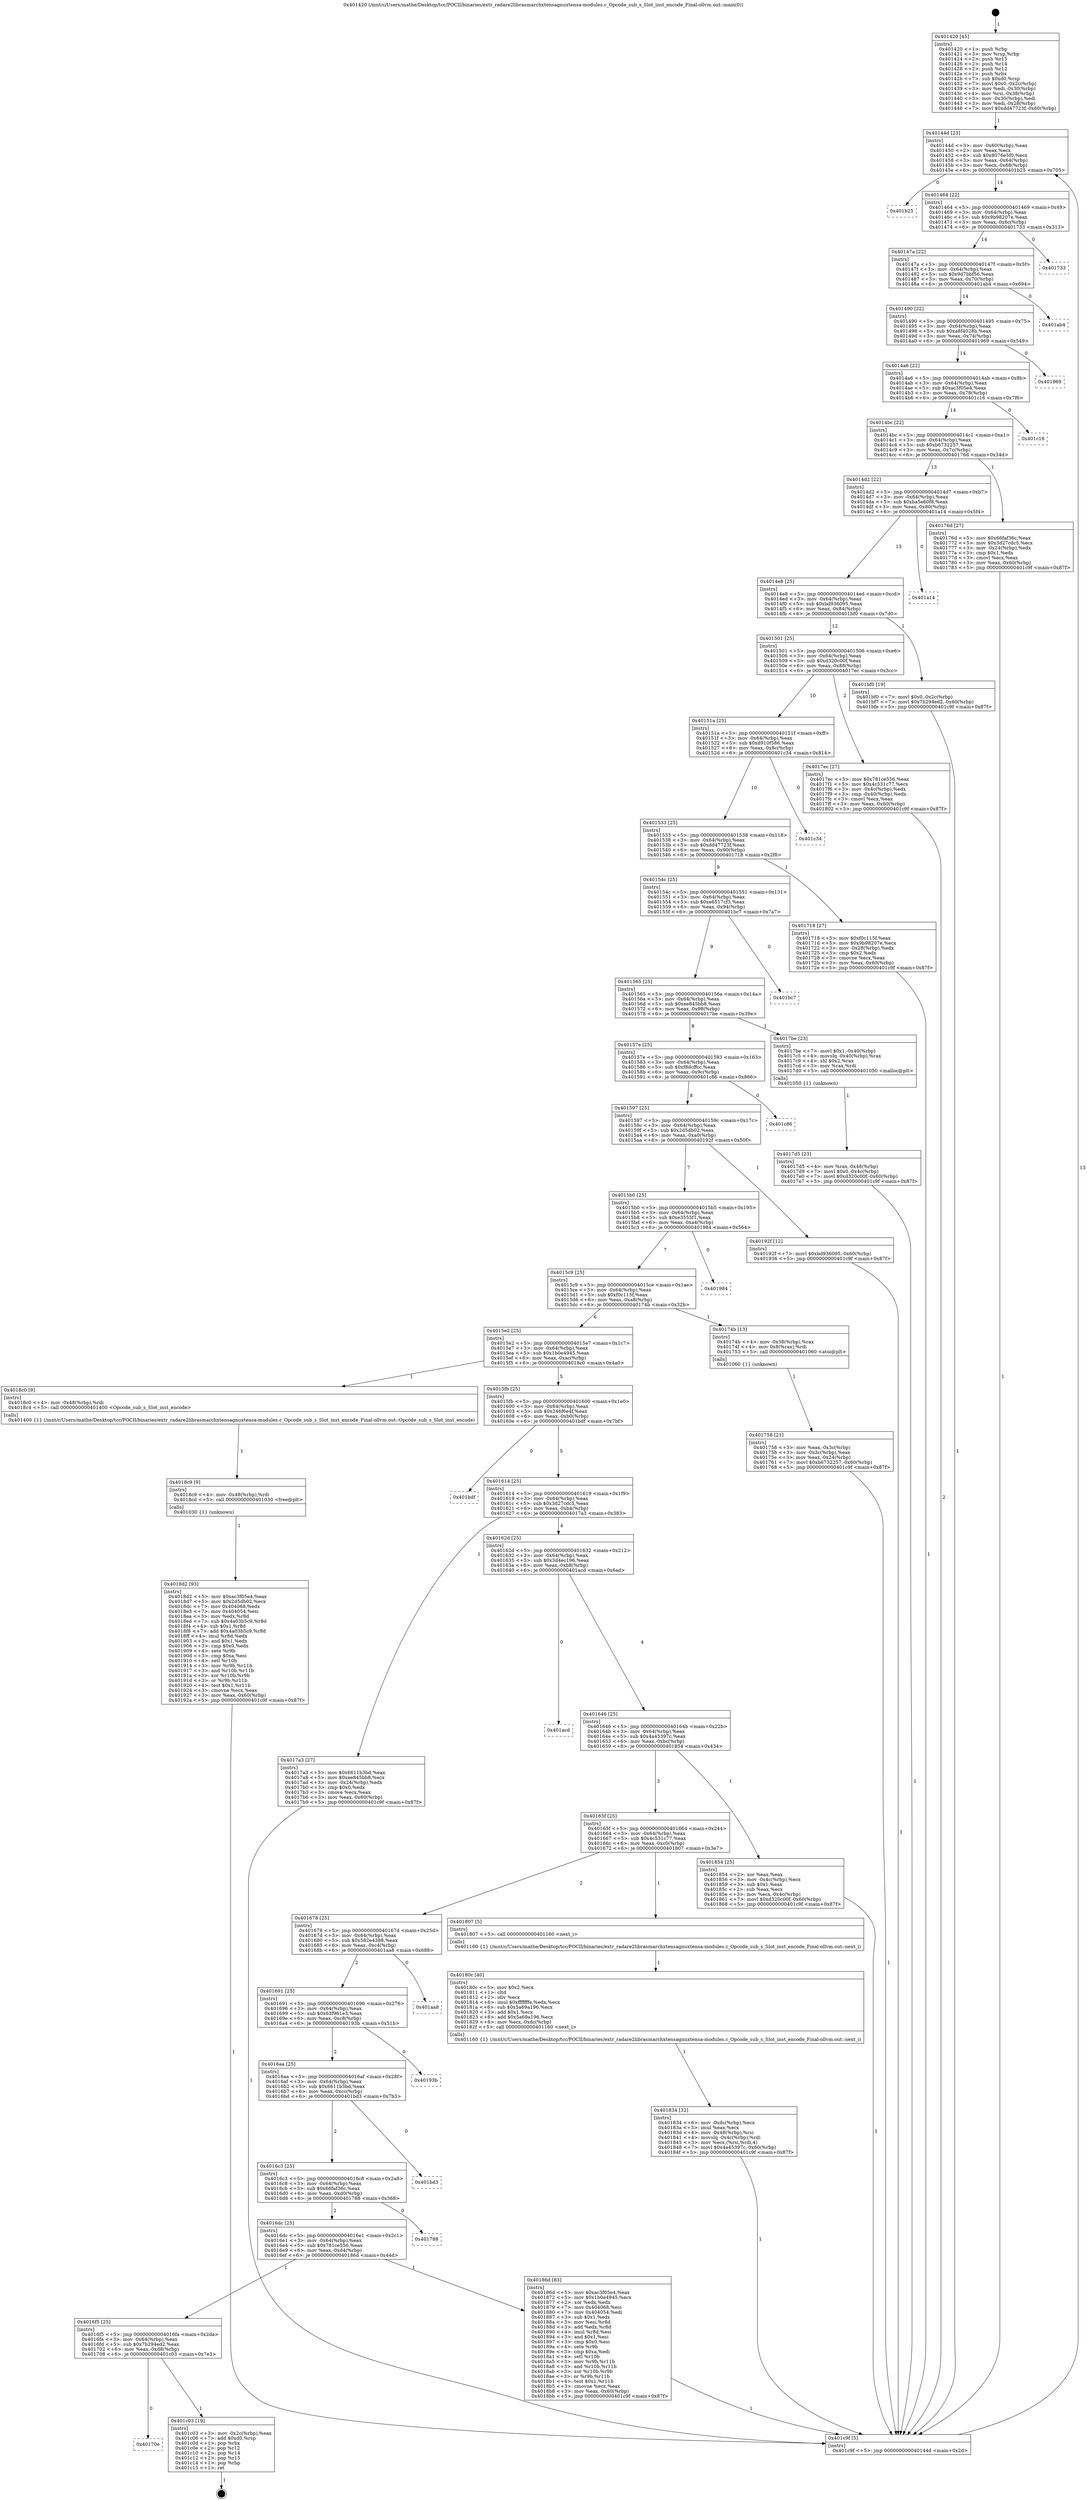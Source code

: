 digraph "0x401420" {
  label = "0x401420 (/mnt/c/Users/mathe/Desktop/tcc/POCII/binaries/extr_radare2librasmarchxtensagnuxtensa-modules.c_Opcode_sub_s_Slot_inst_encode_Final-ollvm.out::main(0))"
  labelloc = "t"
  node[shape=record]

  Entry [label="",width=0.3,height=0.3,shape=circle,fillcolor=black,style=filled]
  "0x40144d" [label="{
     0x40144d [23]\l
     | [instrs]\l
     &nbsp;&nbsp;0x40144d \<+3\>: mov -0x60(%rbp),%eax\l
     &nbsp;&nbsp;0x401450 \<+2\>: mov %eax,%ecx\l
     &nbsp;&nbsp;0x401452 \<+6\>: sub $0x8076e5f0,%ecx\l
     &nbsp;&nbsp;0x401458 \<+3\>: mov %eax,-0x64(%rbp)\l
     &nbsp;&nbsp;0x40145b \<+3\>: mov %ecx,-0x68(%rbp)\l
     &nbsp;&nbsp;0x40145e \<+6\>: je 0000000000401b25 \<main+0x705\>\l
  }"]
  "0x401b25" [label="{
     0x401b25\l
  }", style=dashed]
  "0x401464" [label="{
     0x401464 [22]\l
     | [instrs]\l
     &nbsp;&nbsp;0x401464 \<+5\>: jmp 0000000000401469 \<main+0x49\>\l
     &nbsp;&nbsp;0x401469 \<+3\>: mov -0x64(%rbp),%eax\l
     &nbsp;&nbsp;0x40146c \<+5\>: sub $0x9b98207e,%eax\l
     &nbsp;&nbsp;0x401471 \<+3\>: mov %eax,-0x6c(%rbp)\l
     &nbsp;&nbsp;0x401474 \<+6\>: je 0000000000401733 \<main+0x313\>\l
  }"]
  Exit [label="",width=0.3,height=0.3,shape=circle,fillcolor=black,style=filled,peripheries=2]
  "0x401733" [label="{
     0x401733\l
  }", style=dashed]
  "0x40147a" [label="{
     0x40147a [22]\l
     | [instrs]\l
     &nbsp;&nbsp;0x40147a \<+5\>: jmp 000000000040147f \<main+0x5f\>\l
     &nbsp;&nbsp;0x40147f \<+3\>: mov -0x64(%rbp),%eax\l
     &nbsp;&nbsp;0x401482 \<+5\>: sub $0x9d7bbf56,%eax\l
     &nbsp;&nbsp;0x401487 \<+3\>: mov %eax,-0x70(%rbp)\l
     &nbsp;&nbsp;0x40148a \<+6\>: je 0000000000401ab4 \<main+0x694\>\l
  }"]
  "0x40170e" [label="{
     0x40170e\l
  }", style=dashed]
  "0x401ab4" [label="{
     0x401ab4\l
  }", style=dashed]
  "0x401490" [label="{
     0x401490 [22]\l
     | [instrs]\l
     &nbsp;&nbsp;0x401490 \<+5\>: jmp 0000000000401495 \<main+0x75\>\l
     &nbsp;&nbsp;0x401495 \<+3\>: mov -0x64(%rbp),%eax\l
     &nbsp;&nbsp;0x401498 \<+5\>: sub $0xa8f4028b,%eax\l
     &nbsp;&nbsp;0x40149d \<+3\>: mov %eax,-0x74(%rbp)\l
     &nbsp;&nbsp;0x4014a0 \<+6\>: je 0000000000401969 \<main+0x549\>\l
  }"]
  "0x401c03" [label="{
     0x401c03 [19]\l
     | [instrs]\l
     &nbsp;&nbsp;0x401c03 \<+3\>: mov -0x2c(%rbp),%eax\l
     &nbsp;&nbsp;0x401c06 \<+7\>: add $0xd0,%rsp\l
     &nbsp;&nbsp;0x401c0d \<+1\>: pop %rbx\l
     &nbsp;&nbsp;0x401c0e \<+2\>: pop %r12\l
     &nbsp;&nbsp;0x401c10 \<+2\>: pop %r14\l
     &nbsp;&nbsp;0x401c12 \<+2\>: pop %r15\l
     &nbsp;&nbsp;0x401c14 \<+1\>: pop %rbp\l
     &nbsp;&nbsp;0x401c15 \<+1\>: ret\l
  }"]
  "0x401969" [label="{
     0x401969\l
  }", style=dashed]
  "0x4014a6" [label="{
     0x4014a6 [22]\l
     | [instrs]\l
     &nbsp;&nbsp;0x4014a6 \<+5\>: jmp 00000000004014ab \<main+0x8b\>\l
     &nbsp;&nbsp;0x4014ab \<+3\>: mov -0x64(%rbp),%eax\l
     &nbsp;&nbsp;0x4014ae \<+5\>: sub $0xac3f05e4,%eax\l
     &nbsp;&nbsp;0x4014b3 \<+3\>: mov %eax,-0x78(%rbp)\l
     &nbsp;&nbsp;0x4014b6 \<+6\>: je 0000000000401c16 \<main+0x7f6\>\l
  }"]
  "0x4018d2" [label="{
     0x4018d2 [93]\l
     | [instrs]\l
     &nbsp;&nbsp;0x4018d2 \<+5\>: mov $0xac3f05e4,%eax\l
     &nbsp;&nbsp;0x4018d7 \<+5\>: mov $0x2d5db02,%ecx\l
     &nbsp;&nbsp;0x4018dc \<+7\>: mov 0x404068,%edx\l
     &nbsp;&nbsp;0x4018e3 \<+7\>: mov 0x404054,%esi\l
     &nbsp;&nbsp;0x4018ea \<+3\>: mov %edx,%r8d\l
     &nbsp;&nbsp;0x4018ed \<+7\>: sub $0x4a03b5c9,%r8d\l
     &nbsp;&nbsp;0x4018f4 \<+4\>: sub $0x1,%r8d\l
     &nbsp;&nbsp;0x4018f8 \<+7\>: add $0x4a03b5c9,%r8d\l
     &nbsp;&nbsp;0x4018ff \<+4\>: imul %r8d,%edx\l
     &nbsp;&nbsp;0x401903 \<+3\>: and $0x1,%edx\l
     &nbsp;&nbsp;0x401906 \<+3\>: cmp $0x0,%edx\l
     &nbsp;&nbsp;0x401909 \<+4\>: sete %r9b\l
     &nbsp;&nbsp;0x40190d \<+3\>: cmp $0xa,%esi\l
     &nbsp;&nbsp;0x401910 \<+4\>: setl %r10b\l
     &nbsp;&nbsp;0x401914 \<+3\>: mov %r9b,%r11b\l
     &nbsp;&nbsp;0x401917 \<+3\>: and %r10b,%r11b\l
     &nbsp;&nbsp;0x40191a \<+3\>: xor %r10b,%r9b\l
     &nbsp;&nbsp;0x40191d \<+3\>: or %r9b,%r11b\l
     &nbsp;&nbsp;0x401920 \<+4\>: test $0x1,%r11b\l
     &nbsp;&nbsp;0x401924 \<+3\>: cmovne %ecx,%eax\l
     &nbsp;&nbsp;0x401927 \<+3\>: mov %eax,-0x60(%rbp)\l
     &nbsp;&nbsp;0x40192a \<+5\>: jmp 0000000000401c9f \<main+0x87f\>\l
  }"]
  "0x401c16" [label="{
     0x401c16\l
  }", style=dashed]
  "0x4014bc" [label="{
     0x4014bc [22]\l
     | [instrs]\l
     &nbsp;&nbsp;0x4014bc \<+5\>: jmp 00000000004014c1 \<main+0xa1\>\l
     &nbsp;&nbsp;0x4014c1 \<+3\>: mov -0x64(%rbp),%eax\l
     &nbsp;&nbsp;0x4014c4 \<+5\>: sub $0xb6732257,%eax\l
     &nbsp;&nbsp;0x4014c9 \<+3\>: mov %eax,-0x7c(%rbp)\l
     &nbsp;&nbsp;0x4014cc \<+6\>: je 000000000040176d \<main+0x34d\>\l
  }"]
  "0x4018c9" [label="{
     0x4018c9 [9]\l
     | [instrs]\l
     &nbsp;&nbsp;0x4018c9 \<+4\>: mov -0x48(%rbp),%rdi\l
     &nbsp;&nbsp;0x4018cd \<+5\>: call 0000000000401030 \<free@plt\>\l
     | [calls]\l
     &nbsp;&nbsp;0x401030 \{1\} (unknown)\l
  }"]
  "0x40176d" [label="{
     0x40176d [27]\l
     | [instrs]\l
     &nbsp;&nbsp;0x40176d \<+5\>: mov $0x66faf36c,%eax\l
     &nbsp;&nbsp;0x401772 \<+5\>: mov $0x3d27cdc5,%ecx\l
     &nbsp;&nbsp;0x401777 \<+3\>: mov -0x24(%rbp),%edx\l
     &nbsp;&nbsp;0x40177a \<+3\>: cmp $0x1,%edx\l
     &nbsp;&nbsp;0x40177d \<+3\>: cmovl %ecx,%eax\l
     &nbsp;&nbsp;0x401780 \<+3\>: mov %eax,-0x60(%rbp)\l
     &nbsp;&nbsp;0x401783 \<+5\>: jmp 0000000000401c9f \<main+0x87f\>\l
  }"]
  "0x4014d2" [label="{
     0x4014d2 [22]\l
     | [instrs]\l
     &nbsp;&nbsp;0x4014d2 \<+5\>: jmp 00000000004014d7 \<main+0xb7\>\l
     &nbsp;&nbsp;0x4014d7 \<+3\>: mov -0x64(%rbp),%eax\l
     &nbsp;&nbsp;0x4014da \<+5\>: sub $0xba5e60f8,%eax\l
     &nbsp;&nbsp;0x4014df \<+3\>: mov %eax,-0x80(%rbp)\l
     &nbsp;&nbsp;0x4014e2 \<+6\>: je 0000000000401a14 \<main+0x5f4\>\l
  }"]
  "0x4016f5" [label="{
     0x4016f5 [25]\l
     | [instrs]\l
     &nbsp;&nbsp;0x4016f5 \<+5\>: jmp 00000000004016fa \<main+0x2da\>\l
     &nbsp;&nbsp;0x4016fa \<+3\>: mov -0x64(%rbp),%eax\l
     &nbsp;&nbsp;0x4016fd \<+5\>: sub $0x7b294ed2,%eax\l
     &nbsp;&nbsp;0x401702 \<+6\>: mov %eax,-0xd8(%rbp)\l
     &nbsp;&nbsp;0x401708 \<+6\>: je 0000000000401c03 \<main+0x7e3\>\l
  }"]
  "0x401a14" [label="{
     0x401a14\l
  }", style=dashed]
  "0x4014e8" [label="{
     0x4014e8 [25]\l
     | [instrs]\l
     &nbsp;&nbsp;0x4014e8 \<+5\>: jmp 00000000004014ed \<main+0xcd\>\l
     &nbsp;&nbsp;0x4014ed \<+3\>: mov -0x64(%rbp),%eax\l
     &nbsp;&nbsp;0x4014f0 \<+5\>: sub $0xbd936095,%eax\l
     &nbsp;&nbsp;0x4014f5 \<+6\>: mov %eax,-0x84(%rbp)\l
     &nbsp;&nbsp;0x4014fb \<+6\>: je 0000000000401bf0 \<main+0x7d0\>\l
  }"]
  "0x40186d" [label="{
     0x40186d [83]\l
     | [instrs]\l
     &nbsp;&nbsp;0x40186d \<+5\>: mov $0xac3f05e4,%eax\l
     &nbsp;&nbsp;0x401872 \<+5\>: mov $0x1b0e4945,%ecx\l
     &nbsp;&nbsp;0x401877 \<+2\>: xor %edx,%edx\l
     &nbsp;&nbsp;0x401879 \<+7\>: mov 0x404068,%esi\l
     &nbsp;&nbsp;0x401880 \<+7\>: mov 0x404054,%edi\l
     &nbsp;&nbsp;0x401887 \<+3\>: sub $0x1,%edx\l
     &nbsp;&nbsp;0x40188a \<+3\>: mov %esi,%r8d\l
     &nbsp;&nbsp;0x40188d \<+3\>: add %edx,%r8d\l
     &nbsp;&nbsp;0x401890 \<+4\>: imul %r8d,%esi\l
     &nbsp;&nbsp;0x401894 \<+3\>: and $0x1,%esi\l
     &nbsp;&nbsp;0x401897 \<+3\>: cmp $0x0,%esi\l
     &nbsp;&nbsp;0x40189a \<+4\>: sete %r9b\l
     &nbsp;&nbsp;0x40189e \<+3\>: cmp $0xa,%edi\l
     &nbsp;&nbsp;0x4018a1 \<+4\>: setl %r10b\l
     &nbsp;&nbsp;0x4018a5 \<+3\>: mov %r9b,%r11b\l
     &nbsp;&nbsp;0x4018a8 \<+3\>: and %r10b,%r11b\l
     &nbsp;&nbsp;0x4018ab \<+3\>: xor %r10b,%r9b\l
     &nbsp;&nbsp;0x4018ae \<+3\>: or %r9b,%r11b\l
     &nbsp;&nbsp;0x4018b1 \<+4\>: test $0x1,%r11b\l
     &nbsp;&nbsp;0x4018b5 \<+3\>: cmovne %ecx,%eax\l
     &nbsp;&nbsp;0x4018b8 \<+3\>: mov %eax,-0x60(%rbp)\l
     &nbsp;&nbsp;0x4018bb \<+5\>: jmp 0000000000401c9f \<main+0x87f\>\l
  }"]
  "0x401bf0" [label="{
     0x401bf0 [19]\l
     | [instrs]\l
     &nbsp;&nbsp;0x401bf0 \<+7\>: movl $0x0,-0x2c(%rbp)\l
     &nbsp;&nbsp;0x401bf7 \<+7\>: movl $0x7b294ed2,-0x60(%rbp)\l
     &nbsp;&nbsp;0x401bfe \<+5\>: jmp 0000000000401c9f \<main+0x87f\>\l
  }"]
  "0x401501" [label="{
     0x401501 [25]\l
     | [instrs]\l
     &nbsp;&nbsp;0x401501 \<+5\>: jmp 0000000000401506 \<main+0xe6\>\l
     &nbsp;&nbsp;0x401506 \<+3\>: mov -0x64(%rbp),%eax\l
     &nbsp;&nbsp;0x401509 \<+5\>: sub $0xd320c00f,%eax\l
     &nbsp;&nbsp;0x40150e \<+6\>: mov %eax,-0x88(%rbp)\l
     &nbsp;&nbsp;0x401514 \<+6\>: je 00000000004017ec \<main+0x3cc\>\l
  }"]
  "0x4016dc" [label="{
     0x4016dc [25]\l
     | [instrs]\l
     &nbsp;&nbsp;0x4016dc \<+5\>: jmp 00000000004016e1 \<main+0x2c1\>\l
     &nbsp;&nbsp;0x4016e1 \<+3\>: mov -0x64(%rbp),%eax\l
     &nbsp;&nbsp;0x4016e4 \<+5\>: sub $0x781ce556,%eax\l
     &nbsp;&nbsp;0x4016e9 \<+6\>: mov %eax,-0xd4(%rbp)\l
     &nbsp;&nbsp;0x4016ef \<+6\>: je 000000000040186d \<main+0x44d\>\l
  }"]
  "0x4017ec" [label="{
     0x4017ec [27]\l
     | [instrs]\l
     &nbsp;&nbsp;0x4017ec \<+5\>: mov $0x781ce556,%eax\l
     &nbsp;&nbsp;0x4017f1 \<+5\>: mov $0x4c531c77,%ecx\l
     &nbsp;&nbsp;0x4017f6 \<+3\>: mov -0x4c(%rbp),%edx\l
     &nbsp;&nbsp;0x4017f9 \<+3\>: cmp -0x40(%rbp),%edx\l
     &nbsp;&nbsp;0x4017fc \<+3\>: cmovl %ecx,%eax\l
     &nbsp;&nbsp;0x4017ff \<+3\>: mov %eax,-0x60(%rbp)\l
     &nbsp;&nbsp;0x401802 \<+5\>: jmp 0000000000401c9f \<main+0x87f\>\l
  }"]
  "0x40151a" [label="{
     0x40151a [25]\l
     | [instrs]\l
     &nbsp;&nbsp;0x40151a \<+5\>: jmp 000000000040151f \<main+0xff\>\l
     &nbsp;&nbsp;0x40151f \<+3\>: mov -0x64(%rbp),%eax\l
     &nbsp;&nbsp;0x401522 \<+5\>: sub $0xd910f586,%eax\l
     &nbsp;&nbsp;0x401527 \<+6\>: mov %eax,-0x8c(%rbp)\l
     &nbsp;&nbsp;0x40152d \<+6\>: je 0000000000401c34 \<main+0x814\>\l
  }"]
  "0x401788" [label="{
     0x401788\l
  }", style=dashed]
  "0x401c34" [label="{
     0x401c34\l
  }", style=dashed]
  "0x401533" [label="{
     0x401533 [25]\l
     | [instrs]\l
     &nbsp;&nbsp;0x401533 \<+5\>: jmp 0000000000401538 \<main+0x118\>\l
     &nbsp;&nbsp;0x401538 \<+3\>: mov -0x64(%rbp),%eax\l
     &nbsp;&nbsp;0x40153b \<+5\>: sub $0xdd47723f,%eax\l
     &nbsp;&nbsp;0x401540 \<+6\>: mov %eax,-0x90(%rbp)\l
     &nbsp;&nbsp;0x401546 \<+6\>: je 0000000000401718 \<main+0x2f8\>\l
  }"]
  "0x4016c3" [label="{
     0x4016c3 [25]\l
     | [instrs]\l
     &nbsp;&nbsp;0x4016c3 \<+5\>: jmp 00000000004016c8 \<main+0x2a8\>\l
     &nbsp;&nbsp;0x4016c8 \<+3\>: mov -0x64(%rbp),%eax\l
     &nbsp;&nbsp;0x4016cb \<+5\>: sub $0x66faf36c,%eax\l
     &nbsp;&nbsp;0x4016d0 \<+6\>: mov %eax,-0xd0(%rbp)\l
     &nbsp;&nbsp;0x4016d6 \<+6\>: je 0000000000401788 \<main+0x368\>\l
  }"]
  "0x401718" [label="{
     0x401718 [27]\l
     | [instrs]\l
     &nbsp;&nbsp;0x401718 \<+5\>: mov $0xf0c115f,%eax\l
     &nbsp;&nbsp;0x40171d \<+5\>: mov $0x9b98207e,%ecx\l
     &nbsp;&nbsp;0x401722 \<+3\>: mov -0x28(%rbp),%edx\l
     &nbsp;&nbsp;0x401725 \<+3\>: cmp $0x2,%edx\l
     &nbsp;&nbsp;0x401728 \<+3\>: cmovne %ecx,%eax\l
     &nbsp;&nbsp;0x40172b \<+3\>: mov %eax,-0x60(%rbp)\l
     &nbsp;&nbsp;0x40172e \<+5\>: jmp 0000000000401c9f \<main+0x87f\>\l
  }"]
  "0x40154c" [label="{
     0x40154c [25]\l
     | [instrs]\l
     &nbsp;&nbsp;0x40154c \<+5\>: jmp 0000000000401551 \<main+0x131\>\l
     &nbsp;&nbsp;0x401551 \<+3\>: mov -0x64(%rbp),%eax\l
     &nbsp;&nbsp;0x401554 \<+5\>: sub $0xe6517cf3,%eax\l
     &nbsp;&nbsp;0x401559 \<+6\>: mov %eax,-0x94(%rbp)\l
     &nbsp;&nbsp;0x40155f \<+6\>: je 0000000000401bc7 \<main+0x7a7\>\l
  }"]
  "0x401c9f" [label="{
     0x401c9f [5]\l
     | [instrs]\l
     &nbsp;&nbsp;0x401c9f \<+5\>: jmp 000000000040144d \<main+0x2d\>\l
  }"]
  "0x401420" [label="{
     0x401420 [45]\l
     | [instrs]\l
     &nbsp;&nbsp;0x401420 \<+1\>: push %rbp\l
     &nbsp;&nbsp;0x401421 \<+3\>: mov %rsp,%rbp\l
     &nbsp;&nbsp;0x401424 \<+2\>: push %r15\l
     &nbsp;&nbsp;0x401426 \<+2\>: push %r14\l
     &nbsp;&nbsp;0x401428 \<+2\>: push %r12\l
     &nbsp;&nbsp;0x40142a \<+1\>: push %rbx\l
     &nbsp;&nbsp;0x40142b \<+7\>: sub $0xd0,%rsp\l
     &nbsp;&nbsp;0x401432 \<+7\>: movl $0x0,-0x2c(%rbp)\l
     &nbsp;&nbsp;0x401439 \<+3\>: mov %edi,-0x30(%rbp)\l
     &nbsp;&nbsp;0x40143c \<+4\>: mov %rsi,-0x38(%rbp)\l
     &nbsp;&nbsp;0x401440 \<+3\>: mov -0x30(%rbp),%edi\l
     &nbsp;&nbsp;0x401443 \<+3\>: mov %edi,-0x28(%rbp)\l
     &nbsp;&nbsp;0x401446 \<+7\>: movl $0xdd47723f,-0x60(%rbp)\l
  }"]
  "0x401bd3" [label="{
     0x401bd3\l
  }", style=dashed]
  "0x401bc7" [label="{
     0x401bc7\l
  }", style=dashed]
  "0x401565" [label="{
     0x401565 [25]\l
     | [instrs]\l
     &nbsp;&nbsp;0x401565 \<+5\>: jmp 000000000040156a \<main+0x14a\>\l
     &nbsp;&nbsp;0x40156a \<+3\>: mov -0x64(%rbp),%eax\l
     &nbsp;&nbsp;0x40156d \<+5\>: sub $0xee845bb8,%eax\l
     &nbsp;&nbsp;0x401572 \<+6\>: mov %eax,-0x98(%rbp)\l
     &nbsp;&nbsp;0x401578 \<+6\>: je 00000000004017be \<main+0x39e\>\l
  }"]
  "0x4016aa" [label="{
     0x4016aa [25]\l
     | [instrs]\l
     &nbsp;&nbsp;0x4016aa \<+5\>: jmp 00000000004016af \<main+0x28f\>\l
     &nbsp;&nbsp;0x4016af \<+3\>: mov -0x64(%rbp),%eax\l
     &nbsp;&nbsp;0x4016b2 \<+5\>: sub $0x6611b3bd,%eax\l
     &nbsp;&nbsp;0x4016b7 \<+6\>: mov %eax,-0xcc(%rbp)\l
     &nbsp;&nbsp;0x4016bd \<+6\>: je 0000000000401bd3 \<main+0x7b3\>\l
  }"]
  "0x4017be" [label="{
     0x4017be [23]\l
     | [instrs]\l
     &nbsp;&nbsp;0x4017be \<+7\>: movl $0x1,-0x40(%rbp)\l
     &nbsp;&nbsp;0x4017c5 \<+4\>: movslq -0x40(%rbp),%rax\l
     &nbsp;&nbsp;0x4017c9 \<+4\>: shl $0x2,%rax\l
     &nbsp;&nbsp;0x4017cd \<+3\>: mov %rax,%rdi\l
     &nbsp;&nbsp;0x4017d0 \<+5\>: call 0000000000401050 \<malloc@plt\>\l
     | [calls]\l
     &nbsp;&nbsp;0x401050 \{1\} (unknown)\l
  }"]
  "0x40157e" [label="{
     0x40157e [25]\l
     | [instrs]\l
     &nbsp;&nbsp;0x40157e \<+5\>: jmp 0000000000401583 \<main+0x163\>\l
     &nbsp;&nbsp;0x401583 \<+3\>: mov -0x64(%rbp),%eax\l
     &nbsp;&nbsp;0x401586 \<+5\>: sub $0xf8dcffcc,%eax\l
     &nbsp;&nbsp;0x40158b \<+6\>: mov %eax,-0x9c(%rbp)\l
     &nbsp;&nbsp;0x401591 \<+6\>: je 0000000000401c86 \<main+0x866\>\l
  }"]
  "0x40193b" [label="{
     0x40193b\l
  }", style=dashed]
  "0x401c86" [label="{
     0x401c86\l
  }", style=dashed]
  "0x401597" [label="{
     0x401597 [25]\l
     | [instrs]\l
     &nbsp;&nbsp;0x401597 \<+5\>: jmp 000000000040159c \<main+0x17c\>\l
     &nbsp;&nbsp;0x40159c \<+3\>: mov -0x64(%rbp),%eax\l
     &nbsp;&nbsp;0x40159f \<+5\>: sub $0x2d5db02,%eax\l
     &nbsp;&nbsp;0x4015a4 \<+6\>: mov %eax,-0xa0(%rbp)\l
     &nbsp;&nbsp;0x4015aa \<+6\>: je 000000000040192f \<main+0x50f\>\l
  }"]
  "0x401691" [label="{
     0x401691 [25]\l
     | [instrs]\l
     &nbsp;&nbsp;0x401691 \<+5\>: jmp 0000000000401696 \<main+0x276\>\l
     &nbsp;&nbsp;0x401696 \<+3\>: mov -0x64(%rbp),%eax\l
     &nbsp;&nbsp;0x401699 \<+5\>: sub $0x63f961e3,%eax\l
     &nbsp;&nbsp;0x40169e \<+6\>: mov %eax,-0xc8(%rbp)\l
     &nbsp;&nbsp;0x4016a4 \<+6\>: je 000000000040193b \<main+0x51b\>\l
  }"]
  "0x40192f" [label="{
     0x40192f [12]\l
     | [instrs]\l
     &nbsp;&nbsp;0x40192f \<+7\>: movl $0xbd936095,-0x60(%rbp)\l
     &nbsp;&nbsp;0x401936 \<+5\>: jmp 0000000000401c9f \<main+0x87f\>\l
  }"]
  "0x4015b0" [label="{
     0x4015b0 [25]\l
     | [instrs]\l
     &nbsp;&nbsp;0x4015b0 \<+5\>: jmp 00000000004015b5 \<main+0x195\>\l
     &nbsp;&nbsp;0x4015b5 \<+3\>: mov -0x64(%rbp),%eax\l
     &nbsp;&nbsp;0x4015b8 \<+5\>: sub $0xe3555f1,%eax\l
     &nbsp;&nbsp;0x4015bd \<+6\>: mov %eax,-0xa4(%rbp)\l
     &nbsp;&nbsp;0x4015c3 \<+6\>: je 0000000000401984 \<main+0x564\>\l
  }"]
  "0x401aa8" [label="{
     0x401aa8\l
  }", style=dashed]
  "0x401984" [label="{
     0x401984\l
  }", style=dashed]
  "0x4015c9" [label="{
     0x4015c9 [25]\l
     | [instrs]\l
     &nbsp;&nbsp;0x4015c9 \<+5\>: jmp 00000000004015ce \<main+0x1ae\>\l
     &nbsp;&nbsp;0x4015ce \<+3\>: mov -0x64(%rbp),%eax\l
     &nbsp;&nbsp;0x4015d1 \<+5\>: sub $0xf0c115f,%eax\l
     &nbsp;&nbsp;0x4015d6 \<+6\>: mov %eax,-0xa8(%rbp)\l
     &nbsp;&nbsp;0x4015dc \<+6\>: je 000000000040174b \<main+0x32b\>\l
  }"]
  "0x401834" [label="{
     0x401834 [32]\l
     | [instrs]\l
     &nbsp;&nbsp;0x401834 \<+6\>: mov -0xdc(%rbp),%ecx\l
     &nbsp;&nbsp;0x40183a \<+3\>: imul %eax,%ecx\l
     &nbsp;&nbsp;0x40183d \<+4\>: mov -0x48(%rbp),%rsi\l
     &nbsp;&nbsp;0x401841 \<+4\>: movslq -0x4c(%rbp),%rdi\l
     &nbsp;&nbsp;0x401845 \<+3\>: mov %ecx,(%rsi,%rdi,4)\l
     &nbsp;&nbsp;0x401848 \<+7\>: movl $0x4a45397c,-0x60(%rbp)\l
     &nbsp;&nbsp;0x40184f \<+5\>: jmp 0000000000401c9f \<main+0x87f\>\l
  }"]
  "0x40174b" [label="{
     0x40174b [13]\l
     | [instrs]\l
     &nbsp;&nbsp;0x40174b \<+4\>: mov -0x38(%rbp),%rax\l
     &nbsp;&nbsp;0x40174f \<+4\>: mov 0x8(%rax),%rdi\l
     &nbsp;&nbsp;0x401753 \<+5\>: call 0000000000401060 \<atoi@plt\>\l
     | [calls]\l
     &nbsp;&nbsp;0x401060 \{1\} (unknown)\l
  }"]
  "0x4015e2" [label="{
     0x4015e2 [25]\l
     | [instrs]\l
     &nbsp;&nbsp;0x4015e2 \<+5\>: jmp 00000000004015e7 \<main+0x1c7\>\l
     &nbsp;&nbsp;0x4015e7 \<+3\>: mov -0x64(%rbp),%eax\l
     &nbsp;&nbsp;0x4015ea \<+5\>: sub $0x1b0e4945,%eax\l
     &nbsp;&nbsp;0x4015ef \<+6\>: mov %eax,-0xac(%rbp)\l
     &nbsp;&nbsp;0x4015f5 \<+6\>: je 00000000004018c0 \<main+0x4a0\>\l
  }"]
  "0x401758" [label="{
     0x401758 [21]\l
     | [instrs]\l
     &nbsp;&nbsp;0x401758 \<+3\>: mov %eax,-0x3c(%rbp)\l
     &nbsp;&nbsp;0x40175b \<+3\>: mov -0x3c(%rbp),%eax\l
     &nbsp;&nbsp;0x40175e \<+3\>: mov %eax,-0x24(%rbp)\l
     &nbsp;&nbsp;0x401761 \<+7\>: movl $0xb6732257,-0x60(%rbp)\l
     &nbsp;&nbsp;0x401768 \<+5\>: jmp 0000000000401c9f \<main+0x87f\>\l
  }"]
  "0x40180c" [label="{
     0x40180c [40]\l
     | [instrs]\l
     &nbsp;&nbsp;0x40180c \<+5\>: mov $0x2,%ecx\l
     &nbsp;&nbsp;0x401811 \<+1\>: cltd\l
     &nbsp;&nbsp;0x401812 \<+2\>: idiv %ecx\l
     &nbsp;&nbsp;0x401814 \<+6\>: imul $0xfffffffe,%edx,%ecx\l
     &nbsp;&nbsp;0x40181a \<+6\>: sub $0x5a69a196,%ecx\l
     &nbsp;&nbsp;0x401820 \<+3\>: add $0x1,%ecx\l
     &nbsp;&nbsp;0x401823 \<+6\>: add $0x5a69a196,%ecx\l
     &nbsp;&nbsp;0x401829 \<+6\>: mov %ecx,-0xdc(%rbp)\l
     &nbsp;&nbsp;0x40182f \<+5\>: call 0000000000401160 \<next_i\>\l
     | [calls]\l
     &nbsp;&nbsp;0x401160 \{1\} (/mnt/c/Users/mathe/Desktop/tcc/POCII/binaries/extr_radare2librasmarchxtensagnuxtensa-modules.c_Opcode_sub_s_Slot_inst_encode_Final-ollvm.out::next_i)\l
  }"]
  "0x4018c0" [label="{
     0x4018c0 [9]\l
     | [instrs]\l
     &nbsp;&nbsp;0x4018c0 \<+4\>: mov -0x48(%rbp),%rdi\l
     &nbsp;&nbsp;0x4018c4 \<+5\>: call 0000000000401400 \<Opcode_sub_s_Slot_inst_encode\>\l
     | [calls]\l
     &nbsp;&nbsp;0x401400 \{1\} (/mnt/c/Users/mathe/Desktop/tcc/POCII/binaries/extr_radare2librasmarchxtensagnuxtensa-modules.c_Opcode_sub_s_Slot_inst_encode_Final-ollvm.out::Opcode_sub_s_Slot_inst_encode)\l
  }"]
  "0x4015fb" [label="{
     0x4015fb [25]\l
     | [instrs]\l
     &nbsp;&nbsp;0x4015fb \<+5\>: jmp 0000000000401600 \<main+0x1e0\>\l
     &nbsp;&nbsp;0x401600 \<+3\>: mov -0x64(%rbp),%eax\l
     &nbsp;&nbsp;0x401603 \<+5\>: sub $0x246f6e4f,%eax\l
     &nbsp;&nbsp;0x401608 \<+6\>: mov %eax,-0xb0(%rbp)\l
     &nbsp;&nbsp;0x40160e \<+6\>: je 0000000000401bdf \<main+0x7bf\>\l
  }"]
  "0x401678" [label="{
     0x401678 [25]\l
     | [instrs]\l
     &nbsp;&nbsp;0x401678 \<+5\>: jmp 000000000040167d \<main+0x25d\>\l
     &nbsp;&nbsp;0x40167d \<+3\>: mov -0x64(%rbp),%eax\l
     &nbsp;&nbsp;0x401680 \<+5\>: sub $0x582e4388,%eax\l
     &nbsp;&nbsp;0x401685 \<+6\>: mov %eax,-0xc4(%rbp)\l
     &nbsp;&nbsp;0x40168b \<+6\>: je 0000000000401aa8 \<main+0x688\>\l
  }"]
  "0x401bdf" [label="{
     0x401bdf\l
  }", style=dashed]
  "0x401614" [label="{
     0x401614 [25]\l
     | [instrs]\l
     &nbsp;&nbsp;0x401614 \<+5\>: jmp 0000000000401619 \<main+0x1f9\>\l
     &nbsp;&nbsp;0x401619 \<+3\>: mov -0x64(%rbp),%eax\l
     &nbsp;&nbsp;0x40161c \<+5\>: sub $0x3d27cdc5,%eax\l
     &nbsp;&nbsp;0x401621 \<+6\>: mov %eax,-0xb4(%rbp)\l
     &nbsp;&nbsp;0x401627 \<+6\>: je 00000000004017a3 \<main+0x383\>\l
  }"]
  "0x401807" [label="{
     0x401807 [5]\l
     | [instrs]\l
     &nbsp;&nbsp;0x401807 \<+5\>: call 0000000000401160 \<next_i\>\l
     | [calls]\l
     &nbsp;&nbsp;0x401160 \{1\} (/mnt/c/Users/mathe/Desktop/tcc/POCII/binaries/extr_radare2librasmarchxtensagnuxtensa-modules.c_Opcode_sub_s_Slot_inst_encode_Final-ollvm.out::next_i)\l
  }"]
  "0x4017a3" [label="{
     0x4017a3 [27]\l
     | [instrs]\l
     &nbsp;&nbsp;0x4017a3 \<+5\>: mov $0x6611b3bd,%eax\l
     &nbsp;&nbsp;0x4017a8 \<+5\>: mov $0xee845bb8,%ecx\l
     &nbsp;&nbsp;0x4017ad \<+3\>: mov -0x24(%rbp),%edx\l
     &nbsp;&nbsp;0x4017b0 \<+3\>: cmp $0x0,%edx\l
     &nbsp;&nbsp;0x4017b3 \<+3\>: cmove %ecx,%eax\l
     &nbsp;&nbsp;0x4017b6 \<+3\>: mov %eax,-0x60(%rbp)\l
     &nbsp;&nbsp;0x4017b9 \<+5\>: jmp 0000000000401c9f \<main+0x87f\>\l
  }"]
  "0x40162d" [label="{
     0x40162d [25]\l
     | [instrs]\l
     &nbsp;&nbsp;0x40162d \<+5\>: jmp 0000000000401632 \<main+0x212\>\l
     &nbsp;&nbsp;0x401632 \<+3\>: mov -0x64(%rbp),%eax\l
     &nbsp;&nbsp;0x401635 \<+5\>: sub $0x3d4ec196,%eax\l
     &nbsp;&nbsp;0x40163a \<+6\>: mov %eax,-0xb8(%rbp)\l
     &nbsp;&nbsp;0x401640 \<+6\>: je 0000000000401acd \<main+0x6ad\>\l
  }"]
  "0x4017d5" [label="{
     0x4017d5 [23]\l
     | [instrs]\l
     &nbsp;&nbsp;0x4017d5 \<+4\>: mov %rax,-0x48(%rbp)\l
     &nbsp;&nbsp;0x4017d9 \<+7\>: movl $0x0,-0x4c(%rbp)\l
     &nbsp;&nbsp;0x4017e0 \<+7\>: movl $0xd320c00f,-0x60(%rbp)\l
     &nbsp;&nbsp;0x4017e7 \<+5\>: jmp 0000000000401c9f \<main+0x87f\>\l
  }"]
  "0x40165f" [label="{
     0x40165f [25]\l
     | [instrs]\l
     &nbsp;&nbsp;0x40165f \<+5\>: jmp 0000000000401664 \<main+0x244\>\l
     &nbsp;&nbsp;0x401664 \<+3\>: mov -0x64(%rbp),%eax\l
     &nbsp;&nbsp;0x401667 \<+5\>: sub $0x4c531c77,%eax\l
     &nbsp;&nbsp;0x40166c \<+6\>: mov %eax,-0xc0(%rbp)\l
     &nbsp;&nbsp;0x401672 \<+6\>: je 0000000000401807 \<main+0x3e7\>\l
  }"]
  "0x401acd" [label="{
     0x401acd\l
  }", style=dashed]
  "0x401646" [label="{
     0x401646 [25]\l
     | [instrs]\l
     &nbsp;&nbsp;0x401646 \<+5\>: jmp 000000000040164b \<main+0x22b\>\l
     &nbsp;&nbsp;0x40164b \<+3\>: mov -0x64(%rbp),%eax\l
     &nbsp;&nbsp;0x40164e \<+5\>: sub $0x4a45397c,%eax\l
     &nbsp;&nbsp;0x401653 \<+6\>: mov %eax,-0xbc(%rbp)\l
     &nbsp;&nbsp;0x401659 \<+6\>: je 0000000000401854 \<main+0x434\>\l
  }"]
  "0x401854" [label="{
     0x401854 [25]\l
     | [instrs]\l
     &nbsp;&nbsp;0x401854 \<+2\>: xor %eax,%eax\l
     &nbsp;&nbsp;0x401856 \<+3\>: mov -0x4c(%rbp),%ecx\l
     &nbsp;&nbsp;0x401859 \<+3\>: sub $0x1,%eax\l
     &nbsp;&nbsp;0x40185c \<+2\>: sub %eax,%ecx\l
     &nbsp;&nbsp;0x40185e \<+3\>: mov %ecx,-0x4c(%rbp)\l
     &nbsp;&nbsp;0x401861 \<+7\>: movl $0xd320c00f,-0x60(%rbp)\l
     &nbsp;&nbsp;0x401868 \<+5\>: jmp 0000000000401c9f \<main+0x87f\>\l
  }"]
  Entry -> "0x401420" [label=" 1"]
  "0x40144d" -> "0x401b25" [label=" 0"]
  "0x40144d" -> "0x401464" [label=" 14"]
  "0x401c03" -> Exit [label=" 1"]
  "0x401464" -> "0x401733" [label=" 0"]
  "0x401464" -> "0x40147a" [label=" 14"]
  "0x4016f5" -> "0x40170e" [label=" 0"]
  "0x40147a" -> "0x401ab4" [label=" 0"]
  "0x40147a" -> "0x401490" [label=" 14"]
  "0x4016f5" -> "0x401c03" [label=" 1"]
  "0x401490" -> "0x401969" [label=" 0"]
  "0x401490" -> "0x4014a6" [label=" 14"]
  "0x401bf0" -> "0x401c9f" [label=" 1"]
  "0x4014a6" -> "0x401c16" [label=" 0"]
  "0x4014a6" -> "0x4014bc" [label=" 14"]
  "0x40192f" -> "0x401c9f" [label=" 1"]
  "0x4014bc" -> "0x40176d" [label=" 1"]
  "0x4014bc" -> "0x4014d2" [label=" 13"]
  "0x4018d2" -> "0x401c9f" [label=" 1"]
  "0x4014d2" -> "0x401a14" [label=" 0"]
  "0x4014d2" -> "0x4014e8" [label=" 13"]
  "0x4018c9" -> "0x4018d2" [label=" 1"]
  "0x4014e8" -> "0x401bf0" [label=" 1"]
  "0x4014e8" -> "0x401501" [label=" 12"]
  "0x4018c0" -> "0x4018c9" [label=" 1"]
  "0x401501" -> "0x4017ec" [label=" 2"]
  "0x401501" -> "0x40151a" [label=" 10"]
  "0x4016dc" -> "0x4016f5" [label=" 1"]
  "0x40151a" -> "0x401c34" [label=" 0"]
  "0x40151a" -> "0x401533" [label=" 10"]
  "0x4016dc" -> "0x40186d" [label=" 1"]
  "0x401533" -> "0x401718" [label=" 1"]
  "0x401533" -> "0x40154c" [label=" 9"]
  "0x401718" -> "0x401c9f" [label=" 1"]
  "0x401420" -> "0x40144d" [label=" 1"]
  "0x401c9f" -> "0x40144d" [label=" 13"]
  "0x4016c3" -> "0x4016dc" [label=" 2"]
  "0x40154c" -> "0x401bc7" [label=" 0"]
  "0x40154c" -> "0x401565" [label=" 9"]
  "0x4016c3" -> "0x401788" [label=" 0"]
  "0x401565" -> "0x4017be" [label=" 1"]
  "0x401565" -> "0x40157e" [label=" 8"]
  "0x4016aa" -> "0x4016c3" [label=" 2"]
  "0x40157e" -> "0x401c86" [label=" 0"]
  "0x40157e" -> "0x401597" [label=" 8"]
  "0x4016aa" -> "0x401bd3" [label=" 0"]
  "0x401597" -> "0x40192f" [label=" 1"]
  "0x401597" -> "0x4015b0" [label=" 7"]
  "0x401691" -> "0x4016aa" [label=" 2"]
  "0x4015b0" -> "0x401984" [label=" 0"]
  "0x4015b0" -> "0x4015c9" [label=" 7"]
  "0x401691" -> "0x40193b" [label=" 0"]
  "0x4015c9" -> "0x40174b" [label=" 1"]
  "0x4015c9" -> "0x4015e2" [label=" 6"]
  "0x40174b" -> "0x401758" [label=" 1"]
  "0x401758" -> "0x401c9f" [label=" 1"]
  "0x40176d" -> "0x401c9f" [label=" 1"]
  "0x401678" -> "0x401691" [label=" 2"]
  "0x4015e2" -> "0x4018c0" [label=" 1"]
  "0x4015e2" -> "0x4015fb" [label=" 5"]
  "0x401678" -> "0x401aa8" [label=" 0"]
  "0x4015fb" -> "0x401bdf" [label=" 0"]
  "0x4015fb" -> "0x401614" [label=" 5"]
  "0x40186d" -> "0x401c9f" [label=" 1"]
  "0x401614" -> "0x4017a3" [label=" 1"]
  "0x401614" -> "0x40162d" [label=" 4"]
  "0x4017a3" -> "0x401c9f" [label=" 1"]
  "0x4017be" -> "0x4017d5" [label=" 1"]
  "0x4017d5" -> "0x401c9f" [label=" 1"]
  "0x4017ec" -> "0x401c9f" [label=" 2"]
  "0x401854" -> "0x401c9f" [label=" 1"]
  "0x40162d" -> "0x401acd" [label=" 0"]
  "0x40162d" -> "0x401646" [label=" 4"]
  "0x40180c" -> "0x401834" [label=" 1"]
  "0x401646" -> "0x401854" [label=" 1"]
  "0x401646" -> "0x40165f" [label=" 3"]
  "0x401834" -> "0x401c9f" [label=" 1"]
  "0x40165f" -> "0x401807" [label=" 1"]
  "0x40165f" -> "0x401678" [label=" 2"]
  "0x401807" -> "0x40180c" [label=" 1"]
}
